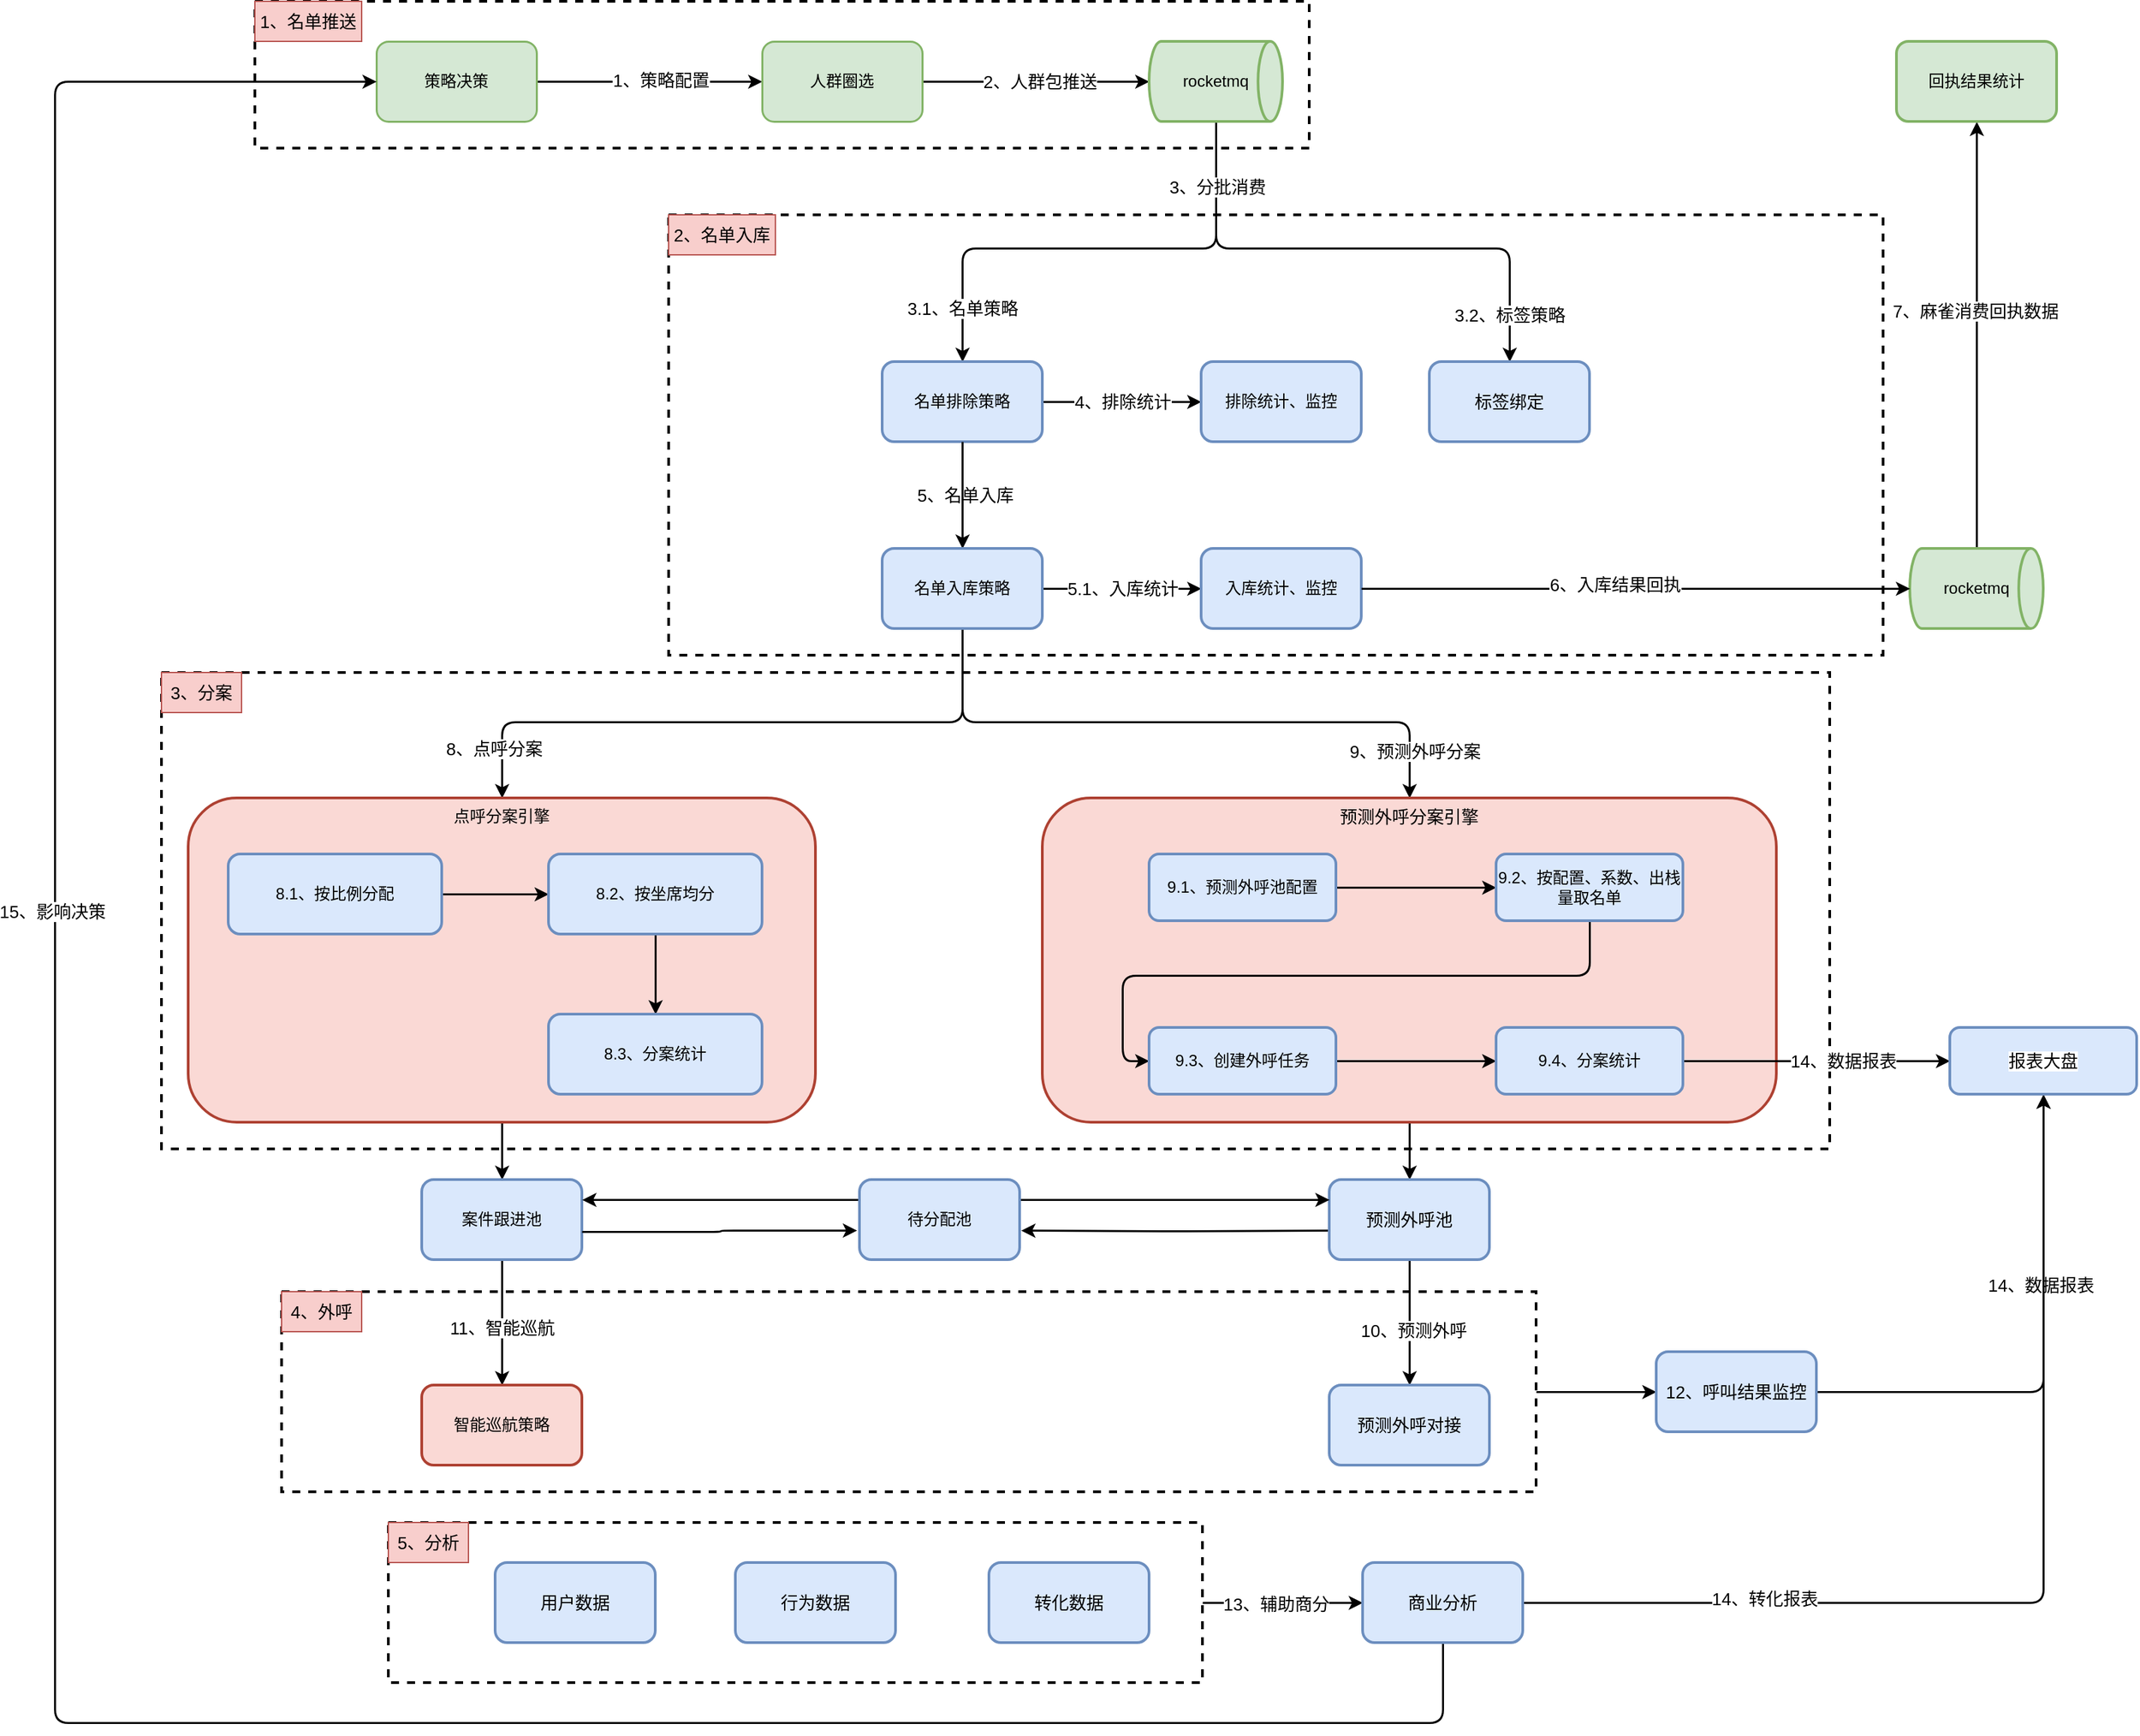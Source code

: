 <mxfile version="22.1.8" type="github">
  <diagram id="C5RBs43oDa-KdzZeNtuy" name="Page-1">
    <mxGraphModel dx="2555" dy="1094" grid="1" gridSize="10" guides="1" tooltips="1" connect="1" arrows="1" fold="1" page="1" pageScale="1" pageWidth="827" pageHeight="1169" math="0" shadow="0">
      <root>
        <mxCell id="WIyWlLk6GJQsqaUBKTNV-0" />
        <mxCell id="WIyWlLk6GJQsqaUBKTNV-1" parent="WIyWlLk6GJQsqaUBKTNV-0" />
        <mxCell id="0QXstFSb4oRgifQFhRum-36" value="" style="rounded=0;whiteSpace=wrap;html=1;labelBackgroundColor=default;align=center;verticalAlign=middle;fontFamily=Helvetica;fontSize=13;fontColor=default;fillColor=none;gradientColor=none;dashed=1;strokeWidth=2;" vertex="1" parent="WIyWlLk6GJQsqaUBKTNV-1">
          <mxGeometry x="160" y="1127" width="940" height="150" as="geometry" />
        </mxCell>
        <mxCell id="0QXstFSb4oRgifQFhRum-48" value="" style="rounded=0;whiteSpace=wrap;html=1;labelBackgroundColor=default;align=center;verticalAlign=middle;fontFamily=Helvetica;fontSize=13;fontColor=default;fillColor=none;gradientColor=none;dashed=1;strokeWidth=2;" vertex="1" parent="WIyWlLk6GJQsqaUBKTNV-1">
          <mxGeometry x="240" y="1300" width="610" height="120" as="geometry" />
        </mxCell>
        <mxCell id="0QXstFSb4oRgifQFhRum-38" value="" style="rounded=0;whiteSpace=wrap;html=1;labelBackgroundColor=default;align=center;verticalAlign=middle;fontFamily=Helvetica;fontSize=13;fontColor=default;fillColor=none;gradientColor=none;dashed=1;strokeWidth=2;" vertex="1" parent="WIyWlLk6GJQsqaUBKTNV-1">
          <mxGeometry x="140" y="160" width="790" height="110" as="geometry" />
        </mxCell>
        <mxCell id="0QXstFSb4oRgifQFhRum-43" value="" style="edgeStyle=orthogonalEdgeStyle;shape=connector;rounded=1;orthogonalLoop=1;jettySize=auto;html=1;labelBackgroundColor=default;strokeColor=default;strokeWidth=1.5;align=center;verticalAlign=middle;fontFamily=Helvetica;fontSize=13;fontColor=default;endArrow=classic;entryX=0;entryY=0.5;entryDx=0;entryDy=0;" edge="1" parent="WIyWlLk6GJQsqaUBKTNV-1" source="0QXstFSb4oRgifQFhRum-36" target="0QXstFSb4oRgifQFhRum-44">
          <mxGeometry relative="1" as="geometry">
            <mxPoint x="1180" y="1200" as="targetPoint" />
          </mxGeometry>
        </mxCell>
        <mxCell id="0QXstFSb4oRgifQFhRum-34" value="" style="rounded=0;whiteSpace=wrap;html=1;labelBackgroundColor=default;align=center;verticalAlign=middle;fontFamily=Helvetica;fontSize=13;fontColor=default;fillColor=none;gradientColor=none;dashed=1;strokeWidth=2;" vertex="1" parent="WIyWlLk6GJQsqaUBKTNV-1">
          <mxGeometry x="70" y="663" width="1250" height="357" as="geometry" />
        </mxCell>
        <mxCell id="0QXstFSb4oRgifQFhRum-31" value="" style="rounded=0;whiteSpace=wrap;html=1;labelBackgroundColor=default;align=center;verticalAlign=middle;fontFamily=Helvetica;fontSize=13;fontColor=default;fillColor=none;gradientColor=none;dashed=1;strokeWidth=2;" vertex="1" parent="WIyWlLk6GJQsqaUBKTNV-1">
          <mxGeometry x="450" y="320" width="910" height="330" as="geometry" />
        </mxCell>
        <mxCell id="gLdE-QhClBPgRxDVnxu4-5" value="" style="edgeStyle=orthogonalEdgeStyle;rounded=1;orthogonalLoop=1;jettySize=auto;html=1;strokeWidth=1.5;" parent="WIyWlLk6GJQsqaUBKTNV-1" source="gLdE-QhClBPgRxDVnxu4-2" target="gLdE-QhClBPgRxDVnxu4-4" edge="1">
          <mxGeometry relative="1" as="geometry" />
        </mxCell>
        <mxCell id="gLdE-QhClBPgRxDVnxu4-6" value="1、策略配置" style="edgeLabel;html=1;align=center;verticalAlign=middle;resizable=0;points=[];fontSize=13;fontStyle=0" parent="gLdE-QhClBPgRxDVnxu4-5" vertex="1" connectable="0">
          <mxGeometry x="0.1" y="1" relative="1" as="geometry">
            <mxPoint as="offset" />
          </mxGeometry>
        </mxCell>
        <mxCell id="gLdE-QhClBPgRxDVnxu4-2" value="策略决策" style="rounded=1;whiteSpace=wrap;html=1;strokeWidth=1.5;fillColor=#d5e8d4;strokeColor=#82b366;" parent="WIyWlLk6GJQsqaUBKTNV-1" vertex="1">
          <mxGeometry x="231" y="190" width="120" height="60" as="geometry" />
        </mxCell>
        <mxCell id="gLdE-QhClBPgRxDVnxu4-8" value="" style="edgeStyle=orthogonalEdgeStyle;rounded=1;orthogonalLoop=1;jettySize=auto;html=1;fontFamily=Helvetica;fontSize=12;fontColor=default;strokeWidth=1.5;entryX=0;entryY=0.5;entryDx=0;entryDy=0;entryPerimeter=0;" parent="WIyWlLk6GJQsqaUBKTNV-1" source="gLdE-QhClBPgRxDVnxu4-4" target="gLdE-QhClBPgRxDVnxu4-10" edge="1">
          <mxGeometry relative="1" as="geometry">
            <mxPoint x="790" y="220" as="targetPoint" />
          </mxGeometry>
        </mxCell>
        <mxCell id="gLdE-QhClBPgRxDVnxu4-9" value="2、人群包推送" style="edgeLabel;html=1;align=center;verticalAlign=middle;resizable=0;points=[];fontSize=13;fontFamily=Helvetica;fontColor=default;fontStyle=0" parent="gLdE-QhClBPgRxDVnxu4-8" vertex="1" connectable="0">
          <mxGeometry x="0.033" relative="1" as="geometry">
            <mxPoint as="offset" />
          </mxGeometry>
        </mxCell>
        <mxCell id="gLdE-QhClBPgRxDVnxu4-4" value="人群圈选" style="rounded=1;whiteSpace=wrap;html=1;strokeWidth=1.5;fillColor=#d5e8d4;strokeColor=#82b366;" parent="WIyWlLk6GJQsqaUBKTNV-1" vertex="1">
          <mxGeometry x="520" y="190" width="120" height="60" as="geometry" />
        </mxCell>
        <mxCell id="gLdE-QhClBPgRxDVnxu4-14" value="" style="edgeStyle=orthogonalEdgeStyle;shape=connector;rounded=1;orthogonalLoop=1;jettySize=auto;html=1;labelBackgroundColor=default;strokeColor=default;strokeWidth=1.5;align=center;verticalAlign=middle;fontFamily=Helvetica;fontSize=12;fontColor=default;endArrow=classic;entryX=0.5;entryY=0;entryDx=0;entryDy=0;" parent="WIyWlLk6GJQsqaUBKTNV-1" source="gLdE-QhClBPgRxDVnxu4-10" target="gLdE-QhClBPgRxDVnxu4-40" edge="1">
          <mxGeometry relative="1" as="geometry">
            <mxPoint x="670" y="425" as="targetPoint" />
            <Array as="points">
              <mxPoint x="860" y="345" />
              <mxPoint x="670" y="345" />
            </Array>
          </mxGeometry>
        </mxCell>
        <mxCell id="gLdE-QhClBPgRxDVnxu4-17" style="edgeStyle=orthogonalEdgeStyle;shape=connector;rounded=1;orthogonalLoop=1;jettySize=auto;html=1;labelBackgroundColor=default;strokeColor=default;strokeWidth=1.5;align=center;verticalAlign=middle;fontFamily=Helvetica;fontSize=12;fontColor=default;endArrow=classic;entryX=0.5;entryY=0;entryDx=0;entryDy=0;entryPerimeter=0;" parent="WIyWlLk6GJQsqaUBKTNV-1" source="gLdE-QhClBPgRxDVnxu4-10" target="2kfFUkeNst7DjbefP4rm-22" edge="1">
          <mxGeometry relative="1" as="geometry">
            <mxPoint x="1080" y="425" as="targetPoint" />
            <Array as="points">
              <mxPoint x="860" y="345" />
              <mxPoint x="1080" y="345" />
            </Array>
          </mxGeometry>
        </mxCell>
        <mxCell id="gLdE-QhClBPgRxDVnxu4-20" value="3.2、标签策略" style="edgeLabel;html=1;align=center;verticalAlign=middle;resizable=0;points=[];fontSize=13;fontFamily=Helvetica;fontColor=default;fontStyle=0" parent="gLdE-QhClBPgRxDVnxu4-17" vertex="1" connectable="0">
          <mxGeometry x="0.647" y="1" relative="1" as="geometry">
            <mxPoint x="-1" y="35" as="offset" />
          </mxGeometry>
        </mxCell>
        <mxCell id="0QXstFSb4oRgifQFhRum-40" value="3、分批消费" style="edgeLabel;html=1;align=center;verticalAlign=middle;resizable=0;points=[];fontSize=13;fontFamily=Helvetica;fontColor=default;" vertex="1" connectable="0" parent="gLdE-QhClBPgRxDVnxu4-17">
          <mxGeometry x="-0.757" y="1" relative="1" as="geometry">
            <mxPoint as="offset" />
          </mxGeometry>
        </mxCell>
        <mxCell id="gLdE-QhClBPgRxDVnxu4-10" value="rocketmq" style="strokeWidth=2;html=1;shape=mxgraph.flowchart.direct_data;whiteSpace=wrap;rounded=1;strokeColor=#82b366;align=center;verticalAlign=middle;fontFamily=Helvetica;fontSize=12;fillColor=#d5e8d4;" parent="WIyWlLk6GJQsqaUBKTNV-1" vertex="1">
          <mxGeometry x="810" y="190" width="100" height="60" as="geometry" />
        </mxCell>
        <mxCell id="gLdE-QhClBPgRxDVnxu4-18" value="&lt;span style=&quot;font-weight: normal;&quot;&gt;3.1、名单策略&lt;/span&gt;" style="edgeLabel;html=1;align=center;verticalAlign=middle;resizable=0;points=[];fontSize=13;fontFamily=Helvetica;fontColor=default;fontStyle=1" parent="WIyWlLk6GJQsqaUBKTNV-1" vertex="1" connectable="0">
          <mxGeometry x="670" y="390" as="geometry" />
        </mxCell>
        <mxCell id="2kfFUkeNst7DjbefP4rm-6" value="" style="edgeStyle=orthogonalEdgeStyle;shape=connector;rounded=1;orthogonalLoop=1;jettySize=auto;html=1;labelBackgroundColor=default;strokeColor=default;strokeWidth=1.5;align=center;verticalAlign=middle;fontFamily=Helvetica;fontSize=13;fontColor=default;endArrow=classic;" parent="WIyWlLk6GJQsqaUBKTNV-1" source="gLdE-QhClBPgRxDVnxu4-40" target="2kfFUkeNst7DjbefP4rm-5" edge="1">
          <mxGeometry relative="1" as="geometry" />
        </mxCell>
        <mxCell id="2kfFUkeNst7DjbefP4rm-15" value="4、排除统计" style="edgeLabel;html=1;align=center;verticalAlign=middle;resizable=0;points=[];fontSize=13;fontFamily=Helvetica;fontColor=default;" parent="2kfFUkeNst7DjbefP4rm-6" vertex="1" connectable="0">
          <mxGeometry x="-0.25" relative="1" as="geometry">
            <mxPoint x="15" as="offset" />
          </mxGeometry>
        </mxCell>
        <mxCell id="2kfFUkeNst7DjbefP4rm-9" value="" style="edgeStyle=orthogonalEdgeStyle;shape=connector;rounded=1;orthogonalLoop=1;jettySize=auto;html=1;labelBackgroundColor=default;strokeColor=default;strokeWidth=1.5;align=center;verticalAlign=middle;fontFamily=Helvetica;fontSize=13;fontColor=default;endArrow=classic;" parent="WIyWlLk6GJQsqaUBKTNV-1" source="gLdE-QhClBPgRxDVnxu4-40" target="2kfFUkeNst7DjbefP4rm-8" edge="1">
          <mxGeometry relative="1" as="geometry" />
        </mxCell>
        <mxCell id="0QXstFSb4oRgifQFhRum-0" value="5、名单入库" style="edgeLabel;html=1;align=center;verticalAlign=middle;resizable=0;points=[];fontSize=13;" vertex="1" connectable="0" parent="2kfFUkeNst7DjbefP4rm-9">
          <mxGeometry x="-0.241" y="2" relative="1" as="geometry">
            <mxPoint y="9" as="offset" />
          </mxGeometry>
        </mxCell>
        <mxCell id="gLdE-QhClBPgRxDVnxu4-40" value="名单排除策略" style="whiteSpace=wrap;html=1;fillColor=#dae8fc;strokeColor=#6c8ebf;strokeWidth=2;rounded=1;" parent="WIyWlLk6GJQsqaUBKTNV-1" vertex="1">
          <mxGeometry x="610" y="430" width="120" height="60" as="geometry" />
        </mxCell>
        <mxCell id="2kfFUkeNst7DjbefP4rm-5" value="排除统计、监控" style="whiteSpace=wrap;html=1;fillColor=#dae8fc;strokeColor=#6c8ebf;strokeWidth=2;rounded=1;" parent="WIyWlLk6GJQsqaUBKTNV-1" vertex="1">
          <mxGeometry x="849" y="430" width="120" height="60" as="geometry" />
        </mxCell>
        <mxCell id="2kfFUkeNst7DjbefP4rm-11" value="" style="edgeStyle=orthogonalEdgeStyle;shape=connector;rounded=1;orthogonalLoop=1;jettySize=auto;html=1;labelBackgroundColor=default;strokeColor=default;strokeWidth=1.5;align=center;verticalAlign=middle;fontFamily=Helvetica;fontSize=13;fontColor=default;endArrow=classic;" parent="WIyWlLk6GJQsqaUBKTNV-1" source="2kfFUkeNst7DjbefP4rm-8" target="2kfFUkeNst7DjbefP4rm-10" edge="1">
          <mxGeometry relative="1" as="geometry" />
        </mxCell>
        <mxCell id="2kfFUkeNst7DjbefP4rm-16" value="5.1、入库统计" style="edgeLabel;html=1;align=center;verticalAlign=middle;resizable=0;points=[];fontSize=13;fontFamily=Helvetica;fontColor=default;" parent="2kfFUkeNst7DjbefP4rm-11" vertex="1" connectable="0">
          <mxGeometry x="-0.117" relative="1" as="geometry">
            <mxPoint x="7" as="offset" />
          </mxGeometry>
        </mxCell>
        <mxCell id="2kfFUkeNst7DjbefP4rm-24" value="" style="edgeStyle=orthogonalEdgeStyle;shape=connector;rounded=1;orthogonalLoop=1;jettySize=auto;html=1;labelBackgroundColor=default;strokeColor=default;strokeWidth=1.5;align=center;verticalAlign=middle;fontFamily=Helvetica;fontSize=13;fontColor=default;endArrow=classic;" parent="WIyWlLk6GJQsqaUBKTNV-1" target="2kfFUkeNst7DjbefP4rm-23" edge="1">
          <mxGeometry relative="1" as="geometry">
            <mxPoint x="670" y="490" as="sourcePoint" />
            <Array as="points">
              <mxPoint x="670" y="700" />
              <mxPoint x="325" y="700" />
            </Array>
          </mxGeometry>
        </mxCell>
        <mxCell id="2kfFUkeNst7DjbefP4rm-28" value="8、点呼分案" style="edgeLabel;html=1;align=center;verticalAlign=middle;resizable=0;points=[];fontSize=13;fontFamily=Helvetica;fontColor=default;" parent="2kfFUkeNst7DjbefP4rm-24" vertex="1" connectable="0">
          <mxGeometry x="0.773" y="-1" relative="1" as="geometry">
            <mxPoint x="-19" y="21" as="offset" />
          </mxGeometry>
        </mxCell>
        <mxCell id="2kfFUkeNst7DjbefP4rm-26" style="edgeStyle=orthogonalEdgeStyle;shape=connector;rounded=1;orthogonalLoop=1;jettySize=auto;html=1;labelBackgroundColor=default;strokeColor=default;strokeWidth=1.5;align=center;verticalAlign=middle;fontFamily=Helvetica;fontSize=13;fontColor=default;endArrow=classic;exitX=0.5;exitY=1;exitDx=0;exitDy=0;" parent="WIyWlLk6GJQsqaUBKTNV-1" target="2kfFUkeNst7DjbefP4rm-25" edge="1">
          <mxGeometry relative="1" as="geometry">
            <mxPoint x="670" y="593" as="sourcePoint" />
            <Array as="points">
              <mxPoint x="670" y="700" />
              <mxPoint x="1005" y="700" />
            </Array>
          </mxGeometry>
        </mxCell>
        <mxCell id="2kfFUkeNst7DjbefP4rm-29" value="9、预测外呼分案" style="edgeLabel;html=1;align=center;verticalAlign=middle;resizable=0;points=[];fontSize=13;fontFamily=Helvetica;fontColor=default;" parent="2kfFUkeNst7DjbefP4rm-26" vertex="1" connectable="0">
          <mxGeometry x="0.682" y="-2" relative="1" as="geometry">
            <mxPoint x="26" y="20" as="offset" />
          </mxGeometry>
        </mxCell>
        <mxCell id="2kfFUkeNst7DjbefP4rm-8" value="名单入库策略" style="whiteSpace=wrap;html=1;fillColor=#dae8fc;strokeColor=#6c8ebf;strokeWidth=2;rounded=1;" parent="WIyWlLk6GJQsqaUBKTNV-1" vertex="1">
          <mxGeometry x="610" y="570" width="120" height="60" as="geometry" />
        </mxCell>
        <mxCell id="2kfFUkeNst7DjbefP4rm-10" value="入库统计、监控" style="whiteSpace=wrap;html=1;fillColor=#dae8fc;strokeColor=#6c8ebf;strokeWidth=2;rounded=1;" parent="WIyWlLk6GJQsqaUBKTNV-1" vertex="1">
          <mxGeometry x="849" y="570" width="120" height="60" as="geometry" />
        </mxCell>
        <mxCell id="2kfFUkeNst7DjbefP4rm-20" value="" style="edgeStyle=orthogonalEdgeStyle;shape=connector;rounded=1;orthogonalLoop=1;jettySize=auto;html=1;labelBackgroundColor=default;strokeColor=default;strokeWidth=1.5;align=center;verticalAlign=middle;fontFamily=Helvetica;fontSize=13;fontColor=default;endArrow=classic;" parent="WIyWlLk6GJQsqaUBKTNV-1" source="2kfFUkeNst7DjbefP4rm-12" target="2kfFUkeNst7DjbefP4rm-19" edge="1">
          <mxGeometry relative="1" as="geometry" />
        </mxCell>
        <mxCell id="2kfFUkeNst7DjbefP4rm-21" value="7、麻雀消费回执数据" style="edgeLabel;html=1;align=center;verticalAlign=middle;resizable=0;points=[];fontSize=13;fontFamily=Helvetica;fontColor=default;" parent="2kfFUkeNst7DjbefP4rm-20" vertex="1" connectable="0">
          <mxGeometry x="0.111" y="1" relative="1" as="geometry">
            <mxPoint as="offset" />
          </mxGeometry>
        </mxCell>
        <mxCell id="2kfFUkeNst7DjbefP4rm-12" value="rocketmq" style="strokeWidth=2;html=1;shape=mxgraph.flowchart.direct_data;whiteSpace=wrap;rounded=1;strokeColor=#82b366;align=center;verticalAlign=middle;fontFamily=Helvetica;fontSize=12;fillColor=#d5e8d4;" parent="WIyWlLk6GJQsqaUBKTNV-1" vertex="1">
          <mxGeometry x="1380" y="570" width="100" height="60" as="geometry" />
        </mxCell>
        <mxCell id="2kfFUkeNst7DjbefP4rm-13" style="edgeStyle=orthogonalEdgeStyle;shape=connector;rounded=1;orthogonalLoop=1;jettySize=auto;html=1;entryX=0;entryY=0.5;entryDx=0;entryDy=0;entryPerimeter=0;labelBackgroundColor=default;strokeColor=default;strokeWidth=1.5;align=center;verticalAlign=middle;fontFamily=Helvetica;fontSize=13;fontColor=default;endArrow=classic;" parent="WIyWlLk6GJQsqaUBKTNV-1" source="2kfFUkeNst7DjbefP4rm-10" target="2kfFUkeNst7DjbefP4rm-12" edge="1">
          <mxGeometry relative="1" as="geometry" />
        </mxCell>
        <mxCell id="2kfFUkeNst7DjbefP4rm-14" value="6、入库结果回执" style="edgeLabel;html=1;align=center;verticalAlign=middle;resizable=0;points=[];fontSize=13;fontFamily=Helvetica;fontColor=default;" parent="2kfFUkeNst7DjbefP4rm-13" vertex="1" connectable="0">
          <mxGeometry x="-0.077" y="3" relative="1" as="geometry">
            <mxPoint as="offset" />
          </mxGeometry>
        </mxCell>
        <mxCell id="2kfFUkeNst7DjbefP4rm-19" value="回执结果统计" style="whiteSpace=wrap;html=1;fillColor=#d5e8d4;strokeColor=#82b366;strokeWidth=2;rounded=1;" parent="WIyWlLk6GJQsqaUBKTNV-1" vertex="1">
          <mxGeometry x="1370" y="190" width="120" height="60" as="geometry" />
        </mxCell>
        <mxCell id="2kfFUkeNst7DjbefP4rm-22" value="标签绑定" style="whiteSpace=wrap;html=1;fillColor=#dae8fc;strokeColor=#6c8ebf;strokeWidth=2;rounded=1;labelBackgroundColor=none;align=center;verticalAlign=middle;fontFamily=Helvetica;fontSize=13;fontColor=default;" parent="WIyWlLk6GJQsqaUBKTNV-1" vertex="1">
          <mxGeometry x="1020" y="430" width="120" height="60" as="geometry" />
        </mxCell>
        <mxCell id="0QXstFSb4oRgifQFhRum-16" style="edgeStyle=orthogonalEdgeStyle;shape=connector;rounded=1;orthogonalLoop=1;jettySize=auto;html=1;labelBackgroundColor=default;strokeColor=default;strokeWidth=1.5;align=center;verticalAlign=middle;fontFamily=Helvetica;fontSize=13;fontColor=default;endArrow=classic;exitX=0.5;exitY=1;exitDx=0;exitDy=0;" edge="1" parent="WIyWlLk6GJQsqaUBKTNV-1" source="2kfFUkeNst7DjbefP4rm-23" target="2kfFUkeNst7DjbefP4rm-32">
          <mxGeometry relative="1" as="geometry">
            <mxPoint x="325" y="950" as="sourcePoint" />
          </mxGeometry>
        </mxCell>
        <mxCell id="2kfFUkeNst7DjbefP4rm-23" value="点呼分案引擎" style="whiteSpace=wrap;html=1;fillColor=#fad9d5;strokeColor=#ae4132;strokeWidth=2;rounded=1;verticalAlign=top;" parent="WIyWlLk6GJQsqaUBKTNV-1" vertex="1">
          <mxGeometry x="90" y="757" width="470" height="243" as="geometry" />
        </mxCell>
        <mxCell id="0QXstFSb4oRgifQFhRum-18" style="edgeStyle=orthogonalEdgeStyle;shape=connector;rounded=1;orthogonalLoop=1;jettySize=auto;html=1;entryX=0.5;entryY=0;entryDx=0;entryDy=0;labelBackgroundColor=default;strokeColor=default;strokeWidth=1.5;align=center;verticalAlign=middle;fontFamily=Helvetica;fontSize=13;fontColor=default;endArrow=classic;exitX=0.5;exitY=1;exitDx=0;exitDy=0;" edge="1" parent="WIyWlLk6GJQsqaUBKTNV-1" source="2kfFUkeNst7DjbefP4rm-25" target="2kfFUkeNst7DjbefP4rm-30">
          <mxGeometry relative="1" as="geometry">
            <mxPoint x="1005" y="950" as="sourcePoint" />
          </mxGeometry>
        </mxCell>
        <mxCell id="2kfFUkeNst7DjbefP4rm-25" value="预测外呼分案引擎" style="whiteSpace=wrap;html=1;fillColor=#fad9d5;strokeColor=#ae4132;strokeWidth=2;rounded=1;labelBackgroundColor=none;align=center;verticalAlign=top;fontFamily=Helvetica;fontSize=13;" parent="WIyWlLk6GJQsqaUBKTNV-1" vertex="1">
          <mxGeometry x="730" y="757" width="550" height="243" as="geometry" />
        </mxCell>
        <mxCell id="2kfFUkeNst7DjbefP4rm-40" value="" style="edgeStyle=orthogonalEdgeStyle;shape=connector;rounded=1;orthogonalLoop=1;jettySize=auto;html=1;labelBackgroundColor=default;strokeColor=default;strokeWidth=1.5;align=center;verticalAlign=middle;fontFamily=Helvetica;fontSize=13;fontColor=default;endArrow=classic;" parent="WIyWlLk6GJQsqaUBKTNV-1" source="2kfFUkeNst7DjbefP4rm-30" target="2kfFUkeNst7DjbefP4rm-39" edge="1">
          <mxGeometry relative="1" as="geometry" />
        </mxCell>
        <mxCell id="2kfFUkeNst7DjbefP4rm-41" value="10、预测外呼" style="edgeLabel;html=1;align=center;verticalAlign=middle;resizable=0;points=[];fontSize=13;fontFamily=Helvetica;fontColor=default;" parent="2kfFUkeNst7DjbefP4rm-40" vertex="1" connectable="0">
          <mxGeometry x="-0.175" y="3" relative="1" as="geometry">
            <mxPoint y="14" as="offset" />
          </mxGeometry>
        </mxCell>
        <mxCell id="2kfFUkeNst7DjbefP4rm-46" style="edgeStyle=orthogonalEdgeStyle;shape=connector;rounded=1;orthogonalLoop=1;jettySize=auto;html=1;entryX=1.008;entryY=0.633;entryDx=0;entryDy=0;labelBackgroundColor=default;strokeColor=default;strokeWidth=1.5;align=center;verticalAlign=middle;fontFamily=Helvetica;fontSize=13;fontColor=default;endArrow=classic;exitX=0;exitY=0.75;exitDx=0;exitDy=0;entryPerimeter=0;" parent="WIyWlLk6GJQsqaUBKTNV-1" edge="1" target="2kfFUkeNst7DjbefP4rm-34">
          <mxGeometry relative="1" as="geometry">
            <mxPoint x="945" y="1081" as="sourcePoint" />
            <mxPoint x="690" y="1081" as="targetPoint" />
            <Array as="points" />
          </mxGeometry>
        </mxCell>
        <mxCell id="2kfFUkeNst7DjbefP4rm-30" value="预测外呼池" style="whiteSpace=wrap;html=1;fillColor=#dae8fc;strokeColor=#6c8ebf;strokeWidth=2;rounded=1;labelBackgroundColor=none;align=center;verticalAlign=middle;fontFamily=Helvetica;fontSize=13;" parent="WIyWlLk6GJQsqaUBKTNV-1" vertex="1">
          <mxGeometry x="945" y="1043" width="120" height="60" as="geometry" />
        </mxCell>
        <mxCell id="0QXstFSb4oRgifQFhRum-22" value="" style="edgeStyle=orthogonalEdgeStyle;shape=connector;rounded=1;orthogonalLoop=1;jettySize=auto;html=1;labelBackgroundColor=default;strokeColor=default;strokeWidth=1.5;align=center;verticalAlign=middle;fontFamily=Helvetica;fontSize=13;fontColor=default;endArrow=classic;" edge="1" parent="WIyWlLk6GJQsqaUBKTNV-1" source="2kfFUkeNst7DjbefP4rm-32" target="0QXstFSb4oRgifQFhRum-21">
          <mxGeometry relative="1" as="geometry" />
        </mxCell>
        <mxCell id="0QXstFSb4oRgifQFhRum-23" value="11、智能巡航" style="edgeLabel;html=1;align=center;verticalAlign=middle;resizable=0;points=[];fontSize=13;fontFamily=Helvetica;fontColor=default;" vertex="1" connectable="0" parent="0QXstFSb4oRgifQFhRum-22">
          <mxGeometry x="-0.1" relative="1" as="geometry">
            <mxPoint y="8" as="offset" />
          </mxGeometry>
        </mxCell>
        <mxCell id="2kfFUkeNst7DjbefP4rm-32" value="案件跟进池" style="whiteSpace=wrap;html=1;fillColor=#dae8fc;strokeColor=#6c8ebf;strokeWidth=2;rounded=1;" parent="WIyWlLk6GJQsqaUBKTNV-1" vertex="1">
          <mxGeometry x="265" y="1043" width="120" height="60" as="geometry" />
        </mxCell>
        <mxCell id="2kfFUkeNst7DjbefP4rm-44" style="edgeStyle=orthogonalEdgeStyle;shape=connector;rounded=1;orthogonalLoop=1;jettySize=auto;html=1;entryX=1;entryY=0.25;entryDx=0;entryDy=0;labelBackgroundColor=default;strokeColor=default;strokeWidth=1.5;align=center;verticalAlign=middle;fontFamily=Helvetica;fontSize=13;fontColor=default;endArrow=classic;exitX=0;exitY=0.25;exitDx=0;exitDy=0;" parent="WIyWlLk6GJQsqaUBKTNV-1" edge="1" target="2kfFUkeNst7DjbefP4rm-32" source="2kfFUkeNst7DjbefP4rm-34">
          <mxGeometry relative="1" as="geometry">
            <mxPoint x="510" y="1063" as="sourcePoint" />
            <mxPoint x="430" y="1063" as="targetPoint" />
          </mxGeometry>
        </mxCell>
        <mxCell id="2kfFUkeNst7DjbefP4rm-45" style="edgeStyle=orthogonalEdgeStyle;shape=connector;rounded=1;orthogonalLoop=1;jettySize=auto;html=1;entryX=0;entryY=0.25;entryDx=0;entryDy=0;labelBackgroundColor=default;strokeColor=default;strokeWidth=1.5;align=center;verticalAlign=middle;fontFamily=Helvetica;fontSize=13;fontColor=default;endArrow=classic;exitX=1;exitY=0.25;exitDx=0;exitDy=0;" parent="WIyWlLk6GJQsqaUBKTNV-1" edge="1" target="2kfFUkeNst7DjbefP4rm-30" source="2kfFUkeNst7DjbefP4rm-34">
          <mxGeometry relative="1" as="geometry">
            <mxPoint x="727" y="1053" as="sourcePoint" />
            <mxPoint x="827" y="1053" as="targetPoint" />
          </mxGeometry>
        </mxCell>
        <mxCell id="2kfFUkeNst7DjbefP4rm-34" value="待分配池" style="whiteSpace=wrap;html=1;fillColor=#dae8fc;strokeColor=#6c8ebf;strokeWidth=2;rounded=1;" parent="WIyWlLk6GJQsqaUBKTNV-1" vertex="1">
          <mxGeometry x="593" y="1043" width="120" height="60" as="geometry" />
        </mxCell>
        <mxCell id="2kfFUkeNst7DjbefP4rm-39" value="预测外呼对接" style="whiteSpace=wrap;html=1;fillColor=#dae8fc;strokeColor=#6c8ebf;strokeWidth=2;rounded=1;labelBackgroundColor=none;align=center;verticalAlign=middle;fontFamily=Helvetica;fontSize=13;" parent="WIyWlLk6GJQsqaUBKTNV-1" vertex="1">
          <mxGeometry x="945" y="1197" width="120" height="60" as="geometry" />
        </mxCell>
        <mxCell id="0QXstFSb4oRgifQFhRum-12" style="edgeStyle=orthogonalEdgeStyle;shape=connector;rounded=1;orthogonalLoop=1;jettySize=auto;html=1;entryX=0;entryY=0.5;entryDx=0;entryDy=0;labelBackgroundColor=default;strokeColor=default;strokeWidth=1.5;align=center;verticalAlign=middle;fontFamily=Helvetica;fontSize=13;fontColor=default;endArrow=classic;" edge="1" parent="WIyWlLk6GJQsqaUBKTNV-1" source="0QXstFSb4oRgifQFhRum-1" target="0QXstFSb4oRgifQFhRum-2">
          <mxGeometry relative="1" as="geometry" />
        </mxCell>
        <mxCell id="0QXstFSb4oRgifQFhRum-1" value="8.1、按比例分配" style="whiteSpace=wrap;html=1;fillColor=#dae8fc;strokeColor=#6c8ebf;strokeWidth=2;rounded=1;" vertex="1" parent="WIyWlLk6GJQsqaUBKTNV-1">
          <mxGeometry x="120" y="799" width="160" height="60" as="geometry" />
        </mxCell>
        <mxCell id="0QXstFSb4oRgifQFhRum-20" value="" style="edgeStyle=orthogonalEdgeStyle;shape=connector;rounded=1;orthogonalLoop=1;jettySize=auto;html=1;labelBackgroundColor=default;strokeColor=default;strokeWidth=1.5;align=center;verticalAlign=middle;fontFamily=Helvetica;fontSize=13;fontColor=default;endArrow=classic;" edge="1" parent="WIyWlLk6GJQsqaUBKTNV-1" source="0QXstFSb4oRgifQFhRum-2" target="0QXstFSb4oRgifQFhRum-19">
          <mxGeometry relative="1" as="geometry" />
        </mxCell>
        <mxCell id="0QXstFSb4oRgifQFhRum-2" value="8.2、按坐席均分" style="whiteSpace=wrap;html=1;fillColor=#dae8fc;strokeColor=#6c8ebf;strokeWidth=2;rounded=1;" vertex="1" parent="WIyWlLk6GJQsqaUBKTNV-1">
          <mxGeometry x="360" y="799" width="160" height="60" as="geometry" />
        </mxCell>
        <mxCell id="0QXstFSb4oRgifQFhRum-13" style="edgeStyle=orthogonalEdgeStyle;shape=connector;rounded=1;orthogonalLoop=1;jettySize=auto;html=1;entryX=0;entryY=0.5;entryDx=0;entryDy=0;labelBackgroundColor=default;strokeColor=default;strokeWidth=1.5;align=center;verticalAlign=middle;fontFamily=Helvetica;fontSize=13;fontColor=default;endArrow=classic;" edge="1" parent="WIyWlLk6GJQsqaUBKTNV-1" source="0QXstFSb4oRgifQFhRum-4" target="0QXstFSb4oRgifQFhRum-6">
          <mxGeometry relative="1" as="geometry" />
        </mxCell>
        <mxCell id="0QXstFSb4oRgifQFhRum-4" value="9.1、预测外呼池配置" style="whiteSpace=wrap;html=1;fillColor=#dae8fc;strokeColor=#6c8ebf;strokeWidth=2;rounded=1;" vertex="1" parent="WIyWlLk6GJQsqaUBKTNV-1">
          <mxGeometry x="810" y="799" width="140" height="50" as="geometry" />
        </mxCell>
        <mxCell id="0QXstFSb4oRgifQFhRum-15" style="edgeStyle=orthogonalEdgeStyle;shape=connector;rounded=1;orthogonalLoop=1;jettySize=auto;html=1;entryX=0;entryY=0.5;entryDx=0;entryDy=0;labelBackgroundColor=default;strokeColor=default;strokeWidth=1.5;align=center;verticalAlign=middle;fontFamily=Helvetica;fontSize=13;fontColor=default;endArrow=classic;" edge="1" parent="WIyWlLk6GJQsqaUBKTNV-1" source="0QXstFSb4oRgifQFhRum-6" target="0QXstFSb4oRgifQFhRum-8">
          <mxGeometry relative="1" as="geometry">
            <Array as="points">
              <mxPoint x="1140" y="890" />
              <mxPoint x="790" y="890" />
              <mxPoint x="790" y="954" />
            </Array>
          </mxGeometry>
        </mxCell>
        <mxCell id="0QXstFSb4oRgifQFhRum-6" value="9.2、按配置、系数、出栈量取名单" style="whiteSpace=wrap;html=1;fillColor=#dae8fc;strokeColor=#6c8ebf;strokeWidth=2;rounded=1;" vertex="1" parent="WIyWlLk6GJQsqaUBKTNV-1">
          <mxGeometry x="1070" y="799" width="140" height="50" as="geometry" />
        </mxCell>
        <mxCell id="0QXstFSb4oRgifQFhRum-14" style="edgeStyle=orthogonalEdgeStyle;shape=connector;rounded=1;orthogonalLoop=1;jettySize=auto;html=1;entryX=0;entryY=0.5;entryDx=0;entryDy=0;labelBackgroundColor=default;strokeColor=default;strokeWidth=1.5;align=center;verticalAlign=middle;fontFamily=Helvetica;fontSize=13;fontColor=default;endArrow=classic;" edge="1" parent="WIyWlLk6GJQsqaUBKTNV-1" source="0QXstFSb4oRgifQFhRum-8" target="0QXstFSb4oRgifQFhRum-10">
          <mxGeometry relative="1" as="geometry" />
        </mxCell>
        <mxCell id="0QXstFSb4oRgifQFhRum-8" value="9.3、创建外呼任务" style="whiteSpace=wrap;html=1;fillColor=#dae8fc;strokeColor=#6c8ebf;strokeWidth=2;rounded=1;" vertex="1" parent="WIyWlLk6GJQsqaUBKTNV-1">
          <mxGeometry x="810" y="929" width="140" height="50" as="geometry" />
        </mxCell>
        <mxCell id="0QXstFSb4oRgifQFhRum-60" style="edgeStyle=orthogonalEdgeStyle;shape=connector;rounded=1;orthogonalLoop=1;jettySize=auto;html=1;labelBackgroundColor=default;strokeColor=default;strokeWidth=1.5;align=center;verticalAlign=middle;fontFamily=Helvetica;fontSize=13;fontColor=default;endArrow=classic;" edge="1" parent="WIyWlLk6GJQsqaUBKTNV-1" source="0QXstFSb4oRgifQFhRum-10" target="0QXstFSb4oRgifQFhRum-59">
          <mxGeometry relative="1" as="geometry" />
        </mxCell>
        <mxCell id="0QXstFSb4oRgifQFhRum-63" value="14、数据报表" style="edgeLabel;html=1;align=center;verticalAlign=middle;resizable=0;points=[];fontSize=13;fontFamily=Helvetica;fontColor=default;" vertex="1" connectable="0" parent="0QXstFSb4oRgifQFhRum-60">
          <mxGeometry x="-0.02" relative="1" as="geometry">
            <mxPoint x="22" as="offset" />
          </mxGeometry>
        </mxCell>
        <mxCell id="0QXstFSb4oRgifQFhRum-10" value="9.4、分案统计" style="whiteSpace=wrap;html=1;fillColor=#dae8fc;strokeColor=#6c8ebf;strokeWidth=2;rounded=1;" vertex="1" parent="WIyWlLk6GJQsqaUBKTNV-1">
          <mxGeometry x="1070" y="929" width="140" height="50" as="geometry" />
        </mxCell>
        <mxCell id="0QXstFSb4oRgifQFhRum-17" style="edgeStyle=orthogonalEdgeStyle;shape=connector;rounded=1;orthogonalLoop=1;jettySize=auto;html=1;entryX=-0.017;entryY=0.633;entryDx=0;entryDy=0;labelBackgroundColor=default;strokeColor=default;strokeWidth=1.5;align=center;verticalAlign=middle;fontFamily=Helvetica;fontSize=13;fontColor=default;endArrow=classic;exitX=1;exitY=0.65;exitDx=0;exitDy=0;exitPerimeter=0;entryPerimeter=0;" edge="1" parent="WIyWlLk6GJQsqaUBKTNV-1" source="2kfFUkeNst7DjbefP4rm-32" target="2kfFUkeNst7DjbefP4rm-34">
          <mxGeometry relative="1" as="geometry">
            <mxPoint x="385" y="1128" as="sourcePoint" />
            <mxPoint x="560" y="1103" as="targetPoint" />
          </mxGeometry>
        </mxCell>
        <mxCell id="0QXstFSb4oRgifQFhRum-19" value="8.3、分案统计" style="whiteSpace=wrap;html=1;fillColor=#dae8fc;strokeColor=#6c8ebf;strokeWidth=2;rounded=1;" vertex="1" parent="WIyWlLk6GJQsqaUBKTNV-1">
          <mxGeometry x="360" y="919" width="160" height="60" as="geometry" />
        </mxCell>
        <mxCell id="0QXstFSb4oRgifQFhRum-21" value="智能巡航策略" style="whiteSpace=wrap;html=1;fillColor=#fad9d5;strokeColor=#ae4132;strokeWidth=2;rounded=1;" vertex="1" parent="WIyWlLk6GJQsqaUBKTNV-1">
          <mxGeometry x="265" y="1197" width="120" height="60" as="geometry" />
        </mxCell>
        <mxCell id="0QXstFSb4oRgifQFhRum-32" value="2、名单入库" style="text;html=1;strokeColor=#b85450;fillColor=#f8cecc;align=center;verticalAlign=middle;whiteSpace=wrap;rounded=0;fontSize=13;fontFamily=Helvetica;" vertex="1" parent="WIyWlLk6GJQsqaUBKTNV-1">
          <mxGeometry x="450" y="320" width="80" height="30" as="geometry" />
        </mxCell>
        <mxCell id="0QXstFSb4oRgifQFhRum-35" value="3、分案" style="text;html=1;strokeColor=#b85450;fillColor=#f8cecc;align=center;verticalAlign=middle;whiteSpace=wrap;rounded=0;fontSize=13;fontFamily=Helvetica;" vertex="1" parent="WIyWlLk6GJQsqaUBKTNV-1">
          <mxGeometry x="70" y="663" width="60" height="30" as="geometry" />
        </mxCell>
        <mxCell id="0QXstFSb4oRgifQFhRum-37" value="4、外呼" style="text;html=1;strokeColor=#b85450;fillColor=#f8cecc;align=center;verticalAlign=middle;whiteSpace=wrap;rounded=0;fontSize=13;fontFamily=Helvetica;" vertex="1" parent="WIyWlLk6GJQsqaUBKTNV-1">
          <mxGeometry x="160" y="1127" width="60" height="30" as="geometry" />
        </mxCell>
        <mxCell id="0QXstFSb4oRgifQFhRum-39" value="1、名单推送" style="text;html=1;strokeColor=#b85450;fillColor=#f8cecc;align=center;verticalAlign=middle;whiteSpace=wrap;rounded=0;fontSize=13;fontFamily=Helvetica;" vertex="1" parent="WIyWlLk6GJQsqaUBKTNV-1">
          <mxGeometry x="140" y="160" width="80" height="30" as="geometry" />
        </mxCell>
        <mxCell id="0QXstFSb4oRgifQFhRum-61" style="edgeStyle=orthogonalEdgeStyle;shape=connector;rounded=1;orthogonalLoop=1;jettySize=auto;html=1;labelBackgroundColor=default;strokeColor=default;strokeWidth=1.5;align=center;verticalAlign=middle;fontFamily=Helvetica;fontSize=13;fontColor=default;endArrow=classic;" edge="1" parent="WIyWlLk6GJQsqaUBKTNV-1" source="0QXstFSb4oRgifQFhRum-44" target="0QXstFSb4oRgifQFhRum-59">
          <mxGeometry relative="1" as="geometry" />
        </mxCell>
        <mxCell id="0QXstFSb4oRgifQFhRum-62" value="14、数据报表" style="edgeLabel;html=1;align=center;verticalAlign=middle;resizable=0;points=[];fontSize=13;fontFamily=Helvetica;fontColor=default;" vertex="1" connectable="0" parent="0QXstFSb4oRgifQFhRum-61">
          <mxGeometry x="0.272" y="2" relative="1" as="geometry">
            <mxPoint as="offset" />
          </mxGeometry>
        </mxCell>
        <mxCell id="0QXstFSb4oRgifQFhRum-44" value="12、呼叫结果监控" style="whiteSpace=wrap;html=1;fillColor=#dae8fc;strokeColor=#6c8ebf;strokeWidth=2;rounded=1;labelBackgroundColor=none;align=center;verticalAlign=middle;fontFamily=Helvetica;fontSize=13;" vertex="1" parent="WIyWlLk6GJQsqaUBKTNV-1">
          <mxGeometry x="1190" y="1172" width="120" height="60" as="geometry" />
        </mxCell>
        <mxCell id="0QXstFSb4oRgifQFhRum-45" value="用户数据" style="whiteSpace=wrap;html=1;fillColor=#dae8fc;strokeColor=#6c8ebf;strokeWidth=2;rounded=1;labelBackgroundColor=none;align=center;verticalAlign=middle;fontFamily=Helvetica;fontSize=13;fontColor=default;" vertex="1" parent="WIyWlLk6GJQsqaUBKTNV-1">
          <mxGeometry x="320" y="1330" width="120" height="60" as="geometry" />
        </mxCell>
        <mxCell id="0QXstFSb4oRgifQFhRum-46" value="行为数据" style="whiteSpace=wrap;html=1;fillColor=#dae8fc;strokeColor=#6c8ebf;strokeWidth=2;rounded=1;labelBackgroundColor=none;align=center;verticalAlign=middle;fontFamily=Helvetica;fontSize=13;fontColor=default;" vertex="1" parent="WIyWlLk6GJQsqaUBKTNV-1">
          <mxGeometry x="500" y="1330" width="120" height="60" as="geometry" />
        </mxCell>
        <mxCell id="0QXstFSb4oRgifQFhRum-47" value="转化数据" style="whiteSpace=wrap;html=1;fillColor=#dae8fc;strokeColor=#6c8ebf;strokeWidth=2;rounded=1;labelBackgroundColor=none;align=center;verticalAlign=middle;fontFamily=Helvetica;fontSize=13;fontColor=default;" vertex="1" parent="WIyWlLk6GJQsqaUBKTNV-1">
          <mxGeometry x="690" y="1330" width="120" height="60" as="geometry" />
        </mxCell>
        <mxCell id="0QXstFSb4oRgifQFhRum-55" style="edgeStyle=orthogonalEdgeStyle;shape=connector;rounded=1;orthogonalLoop=1;jettySize=auto;html=1;entryX=0;entryY=0.5;entryDx=0;entryDy=0;labelBackgroundColor=default;strokeColor=default;strokeWidth=1.5;align=center;verticalAlign=middle;fontFamily=Helvetica;fontSize=13;fontColor=default;endArrow=classic;" edge="1" parent="WIyWlLk6GJQsqaUBKTNV-1" source="0QXstFSb4oRgifQFhRum-48" target="0QXstFSb4oRgifQFhRum-54">
          <mxGeometry relative="1" as="geometry" />
        </mxCell>
        <mxCell id="0QXstFSb4oRgifQFhRum-56" value="13、辅助商分" style="edgeLabel;html=1;align=center;verticalAlign=middle;resizable=0;points=[];fontSize=13;fontFamily=Helvetica;fontColor=default;" vertex="1" connectable="0" parent="0QXstFSb4oRgifQFhRum-55">
          <mxGeometry x="-0.083" y="-1" relative="1" as="geometry">
            <mxPoint as="offset" />
          </mxGeometry>
        </mxCell>
        <mxCell id="0QXstFSb4oRgifQFhRum-49" value="5、分析" style="text;html=1;strokeColor=#b85450;fillColor=#f8cecc;align=center;verticalAlign=middle;whiteSpace=wrap;rounded=0;fontSize=13;fontFamily=Helvetica;" vertex="1" parent="WIyWlLk6GJQsqaUBKTNV-1">
          <mxGeometry x="240" y="1300" width="60" height="30" as="geometry" />
        </mxCell>
        <mxCell id="0QXstFSb4oRgifQFhRum-66" style="edgeStyle=orthogonalEdgeStyle;shape=connector;rounded=1;orthogonalLoop=1;jettySize=auto;html=1;entryX=0.5;entryY=1;entryDx=0;entryDy=0;labelBackgroundColor=default;strokeColor=default;strokeWidth=1.5;align=center;verticalAlign=middle;fontFamily=Helvetica;fontSize=13;fontColor=default;endArrow=classic;" edge="1" parent="WIyWlLk6GJQsqaUBKTNV-1" source="0QXstFSb4oRgifQFhRum-54" target="0QXstFSb4oRgifQFhRum-59">
          <mxGeometry relative="1" as="geometry" />
        </mxCell>
        <mxCell id="0QXstFSb4oRgifQFhRum-67" value="14、转化报表" style="edgeLabel;html=1;align=center;verticalAlign=middle;resizable=0;points=[];fontSize=13;fontFamily=Helvetica;fontColor=default;" vertex="1" connectable="0" parent="0QXstFSb4oRgifQFhRum-66">
          <mxGeometry x="-0.53" y="3" relative="1" as="geometry">
            <mxPoint as="offset" />
          </mxGeometry>
        </mxCell>
        <mxCell id="0QXstFSb4oRgifQFhRum-68" style="edgeStyle=orthogonalEdgeStyle;shape=connector;rounded=1;orthogonalLoop=1;jettySize=auto;html=1;entryX=0;entryY=0.5;entryDx=0;entryDy=0;labelBackgroundColor=default;strokeColor=default;strokeWidth=1.5;align=center;verticalAlign=middle;fontFamily=Helvetica;fontSize=13;fontColor=default;endArrow=classic;" edge="1" parent="WIyWlLk6GJQsqaUBKTNV-1" source="0QXstFSb4oRgifQFhRum-54" target="gLdE-QhClBPgRxDVnxu4-2">
          <mxGeometry relative="1" as="geometry">
            <Array as="points">
              <mxPoint x="1030" y="1450" />
              <mxPoint x="-10" y="1450" />
              <mxPoint x="-10" y="220" />
            </Array>
          </mxGeometry>
        </mxCell>
        <mxCell id="0QXstFSb4oRgifQFhRum-69" value="15、影响决策" style="edgeLabel;html=1;align=center;verticalAlign=middle;resizable=0;points=[];fontSize=13;fontFamily=Helvetica;fontColor=default;" vertex="1" connectable="0" parent="0QXstFSb4oRgifQFhRum-68">
          <mxGeometry x="0.329" y="2" relative="1" as="geometry">
            <mxPoint as="offset" />
          </mxGeometry>
        </mxCell>
        <mxCell id="0QXstFSb4oRgifQFhRum-54" value="商业分析" style="whiteSpace=wrap;html=1;fillColor=#dae8fc;strokeColor=#6c8ebf;strokeWidth=2;rounded=1;labelBackgroundColor=none;align=center;verticalAlign=middle;fontFamily=Helvetica;fontSize=13;" vertex="1" parent="WIyWlLk6GJQsqaUBKTNV-1">
          <mxGeometry x="970" y="1330" width="120" height="60" as="geometry" />
        </mxCell>
        <mxCell id="0QXstFSb4oRgifQFhRum-59" value="报表大盘" style="whiteSpace=wrap;html=1;fillColor=#dae8fc;strokeColor=#6c8ebf;strokeWidth=2;rounded=1;labelBackgroundColor=default;align=center;verticalAlign=middle;fontFamily=Helvetica;fontSize=13;fontColor=default;" vertex="1" parent="WIyWlLk6GJQsqaUBKTNV-1">
          <mxGeometry x="1410" y="929" width="140" height="50" as="geometry" />
        </mxCell>
      </root>
    </mxGraphModel>
  </diagram>
</mxfile>
